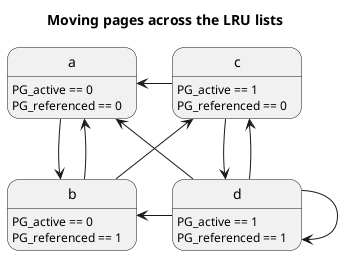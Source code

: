 @startuml

title Moving pages across the LRU lists

state a: PG_active == 0\nPG_referenced == 0
state b: PG_active == 0\nPG_referenced == 1
state c: PG_active == 1\nPG_referenced == 0
state d: PG_active == 1\nPG_referenced == 1

a-down->b
b-up->a
c-left->a
c-down->d
d-up->c
d-left->b
d-left->a
b-up->c
d-->d


@enduml